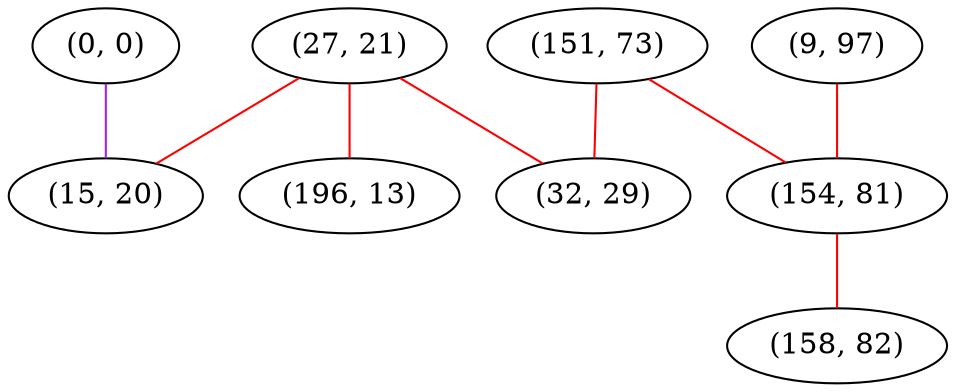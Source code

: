 graph "" {
"(0, 0)";
"(9, 97)";
"(27, 21)";
"(15, 20)";
"(151, 73)";
"(196, 13)";
"(154, 81)";
"(158, 82)";
"(32, 29)";
"(0, 0)" -- "(15, 20)"  [color=purple, key=0, weight=4];
"(9, 97)" -- "(154, 81)"  [color=red, key=0, weight=1];
"(27, 21)" -- "(15, 20)"  [color=red, key=0, weight=1];
"(27, 21)" -- "(196, 13)"  [color=red, key=0, weight=1];
"(27, 21)" -- "(32, 29)"  [color=red, key=0, weight=1];
"(151, 73)" -- "(32, 29)"  [color=red, key=0, weight=1];
"(151, 73)" -- "(154, 81)"  [color=red, key=0, weight=1];
"(154, 81)" -- "(158, 82)"  [color=red, key=0, weight=1];
}
